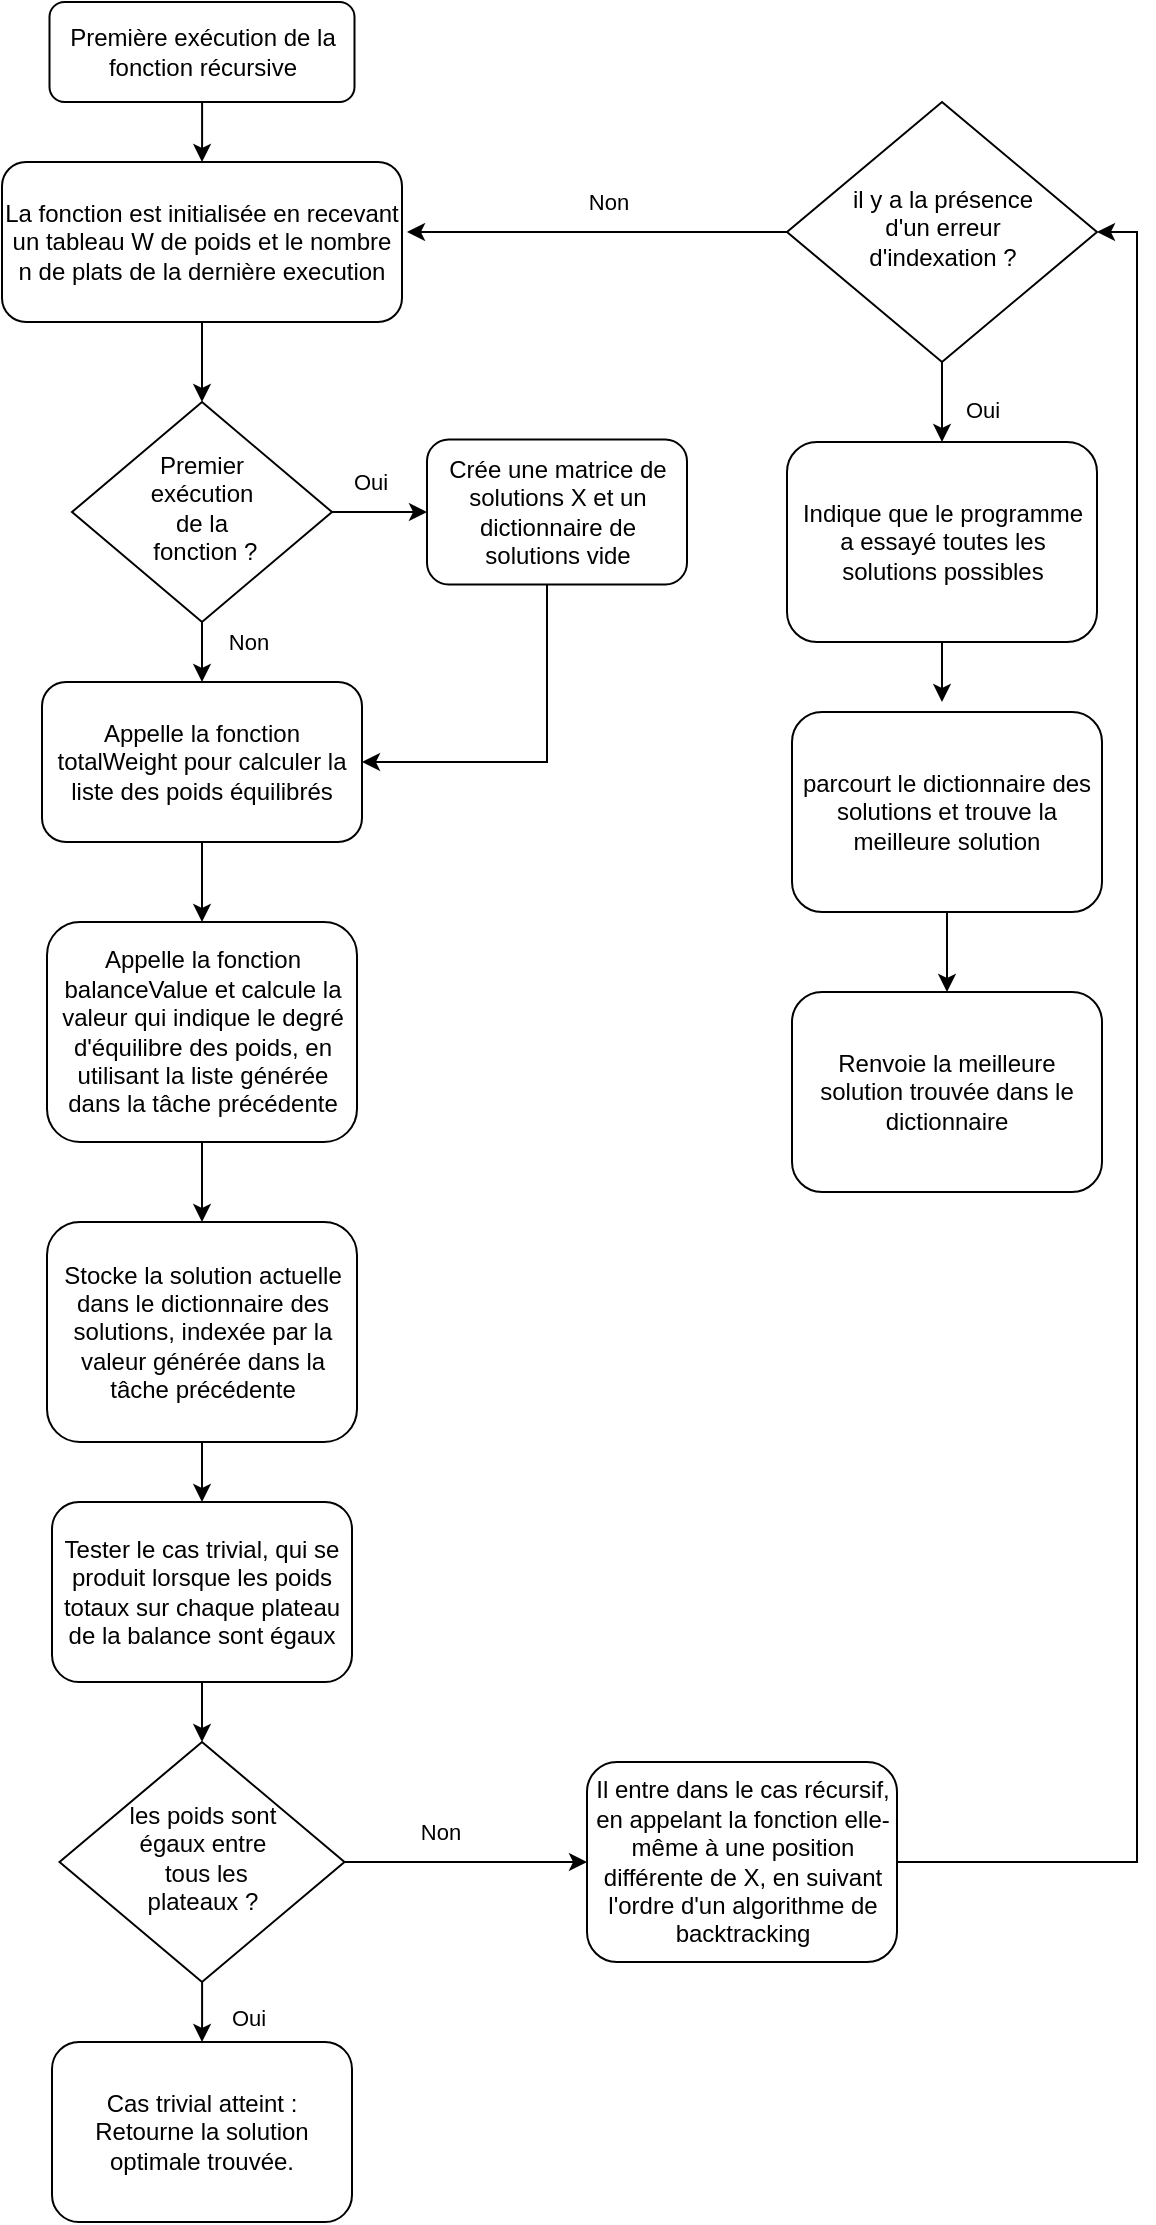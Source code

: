 <mxfile version="20.6.0" type="device"><diagram id="C5RBs43oDa-KdzZeNtuy" name="Page-1"><mxGraphModel dx="1038" dy="2959" grid="1" gridSize="10" guides="1" tooltips="1" connect="1" arrows="1" fold="1" page="1" pageScale="1" pageWidth="827" pageHeight="1169" math="0" shadow="0"><root><mxCell id="WIyWlLk6GJQsqaUBKTNV-0"/><mxCell id="WIyWlLk6GJQsqaUBKTNV-1" parent="WIyWlLk6GJQsqaUBKTNV-0"/><mxCell id="5T4JHQhWBxEehfxkeLgO-28" style="edgeStyle=orthogonalEdgeStyle;rounded=0;orthogonalLoop=1;jettySize=auto;html=1;entryX=0.5;entryY=0;entryDx=0;entryDy=0;" edge="1" parent="WIyWlLk6GJQsqaUBKTNV-1" source="WIyWlLk6GJQsqaUBKTNV-3" target="WIyWlLk6GJQsqaUBKTNV-6"><mxGeometry relative="1" as="geometry"/></mxCell><mxCell id="WIyWlLk6GJQsqaUBKTNV-3" value="La fonction est initialisée en recevant un tableau W de poids et le nombre n de plats de la dernière execution" style="rounded=1;whiteSpace=wrap;html=1;fontSize=12;glass=0;strokeWidth=1;shadow=0;" parent="WIyWlLk6GJQsqaUBKTNV-1" vertex="1"><mxGeometry x="70" y="-1690" width="200" height="80" as="geometry"/></mxCell><mxCell id="5T4JHQhWBxEehfxkeLgO-26" value="Non" style="edgeStyle=orthogonalEdgeStyle;rounded=0;orthogonalLoop=1;jettySize=auto;html=1;entryX=0.5;entryY=0;entryDx=0;entryDy=0;" edge="1" parent="WIyWlLk6GJQsqaUBKTNV-1" source="WIyWlLk6GJQsqaUBKTNV-6" target="WIyWlLk6GJQsqaUBKTNV-11"><mxGeometry x="0.2" y="23" relative="1" as="geometry"><mxPoint as="offset"/></mxGeometry></mxCell><mxCell id="5T4JHQhWBxEehfxkeLgO-27" value="Oui" style="edgeStyle=orthogonalEdgeStyle;rounded=0;orthogonalLoop=1;jettySize=auto;html=1;entryX=0;entryY=0.5;entryDx=0;entryDy=0;" edge="1" parent="WIyWlLk6GJQsqaUBKTNV-1" source="WIyWlLk6GJQsqaUBKTNV-6" target="WIyWlLk6GJQsqaUBKTNV-7"><mxGeometry x="-0.263" y="15" relative="1" as="geometry"><mxPoint x="1" as="offset"/></mxGeometry></mxCell><mxCell id="WIyWlLk6GJQsqaUBKTNV-6" value="&lt;div&gt;Premier&lt;/div&gt;&lt;div&gt;exécution&lt;/div&gt;&lt;div&gt;de la&lt;/div&gt;&lt;div&gt;&amp;nbsp;fonction ?&lt;/div&gt;" style="rhombus;whiteSpace=wrap;html=1;shadow=0;fontFamily=Helvetica;fontSize=12;align=center;strokeWidth=1;spacing=6;spacingTop=-4;" parent="WIyWlLk6GJQsqaUBKTNV-1" vertex="1"><mxGeometry x="105" y="-1570" width="130" height="110" as="geometry"/></mxCell><mxCell id="5T4JHQhWBxEehfxkeLgO-39" style="edgeStyle=orthogonalEdgeStyle;rounded=0;orthogonalLoop=1;jettySize=auto;html=1;entryX=1;entryY=0.5;entryDx=0;entryDy=0;" edge="1" parent="WIyWlLk6GJQsqaUBKTNV-1" source="WIyWlLk6GJQsqaUBKTNV-7" target="WIyWlLk6GJQsqaUBKTNV-11"><mxGeometry relative="1" as="geometry"><Array as="points"><mxPoint x="342.5" y="-1390"/></Array></mxGeometry></mxCell><mxCell id="WIyWlLk6GJQsqaUBKTNV-7" value="Crée une matrice de solutions X et un dictionnaire de solutions vide" style="rounded=1;whiteSpace=wrap;html=1;fontSize=12;glass=0;strokeWidth=1;shadow=0;" parent="WIyWlLk6GJQsqaUBKTNV-1" vertex="1"><mxGeometry x="282.5" y="-1551.25" width="130" height="72.5" as="geometry"/></mxCell><mxCell id="5T4JHQhWBxEehfxkeLgO-25" style="edgeStyle=orthogonalEdgeStyle;rounded=0;orthogonalLoop=1;jettySize=auto;html=1;entryX=0.5;entryY=0;entryDx=0;entryDy=0;" edge="1" parent="WIyWlLk6GJQsqaUBKTNV-1" source="WIyWlLk6GJQsqaUBKTNV-11" target="5T4JHQhWBxEehfxkeLgO-1"><mxGeometry relative="1" as="geometry"/></mxCell><mxCell id="WIyWlLk6GJQsqaUBKTNV-11" value="Appelle la fonction totalWeight pour calculer la liste des poids équilibrés" style="rounded=1;whiteSpace=wrap;html=1;fontSize=12;glass=0;strokeWidth=1;shadow=0;" parent="WIyWlLk6GJQsqaUBKTNV-1" vertex="1"><mxGeometry x="90" y="-1430" width="160" height="80" as="geometry"/></mxCell><mxCell id="5T4JHQhWBxEehfxkeLgO-24" style="edgeStyle=orthogonalEdgeStyle;rounded=0;orthogonalLoop=1;jettySize=auto;html=1;entryX=0.5;entryY=0;entryDx=0;entryDy=0;" edge="1" parent="WIyWlLk6GJQsqaUBKTNV-1" source="5T4JHQhWBxEehfxkeLgO-1" target="5T4JHQhWBxEehfxkeLgO-2"><mxGeometry relative="1" as="geometry"/></mxCell><mxCell id="5T4JHQhWBxEehfxkeLgO-1" value="Appelle la fonction balanceValue et calcule la valeur qui indique le degré d'équilibre des poids, en utilisant la liste générée dans la tâche précédente" style="rounded=1;whiteSpace=wrap;html=1;fontSize=12;glass=0;strokeWidth=1;shadow=0;" vertex="1" parent="WIyWlLk6GJQsqaUBKTNV-1"><mxGeometry x="92.5" y="-1310" width="155" height="110" as="geometry"/></mxCell><mxCell id="5T4JHQhWBxEehfxkeLgO-23" style="edgeStyle=orthogonalEdgeStyle;rounded=0;orthogonalLoop=1;jettySize=auto;html=1;entryX=0.5;entryY=0;entryDx=0;entryDy=0;" edge="1" parent="WIyWlLk6GJQsqaUBKTNV-1" source="5T4JHQhWBxEehfxkeLgO-2" target="5T4JHQhWBxEehfxkeLgO-3"><mxGeometry relative="1" as="geometry"/></mxCell><mxCell id="5T4JHQhWBxEehfxkeLgO-2" value="Stocke la solution actuelle dans le dictionnaire des solutions, indexée par la valeur générée dans la tâche précédente" style="rounded=1;whiteSpace=wrap;html=1;fontSize=12;glass=0;strokeWidth=1;shadow=0;" vertex="1" parent="WIyWlLk6GJQsqaUBKTNV-1"><mxGeometry x="92.5" y="-1160" width="155" height="110" as="geometry"/></mxCell><mxCell id="5T4JHQhWBxEehfxkeLgO-22" style="edgeStyle=orthogonalEdgeStyle;rounded=0;orthogonalLoop=1;jettySize=auto;html=1;entryX=0.5;entryY=0;entryDx=0;entryDy=0;" edge="1" parent="WIyWlLk6GJQsqaUBKTNV-1" source="5T4JHQhWBxEehfxkeLgO-3" target="5T4JHQhWBxEehfxkeLgO-5"><mxGeometry relative="1" as="geometry"/></mxCell><mxCell id="5T4JHQhWBxEehfxkeLgO-3" value="Tester le cas trivial, qui se produit lorsque les poids totaux sur chaque plateau de la balance sont égaux" style="rounded=1;whiteSpace=wrap;html=1;fontSize=12;glass=0;strokeWidth=1;shadow=0;" vertex="1" parent="WIyWlLk6GJQsqaUBKTNV-1"><mxGeometry x="95" y="-1020" width="150" height="90" as="geometry"/></mxCell><mxCell id="5T4JHQhWBxEehfxkeLgO-31" style="edgeStyle=orthogonalEdgeStyle;rounded=0;orthogonalLoop=1;jettySize=auto;html=1;entryX=1;entryY=0.5;entryDx=0;entryDy=0;" edge="1" parent="WIyWlLk6GJQsqaUBKTNV-1" source="5T4JHQhWBxEehfxkeLgO-4" target="5T4JHQhWBxEehfxkeLgO-7"><mxGeometry relative="1" as="geometry"><mxPoint x="664.1" y="-1780" as="targetPoint"/><Array as="points"><mxPoint x="637.5" y="-840"/><mxPoint x="637.5" y="-1655"/></Array></mxGeometry></mxCell><mxCell id="5T4JHQhWBxEehfxkeLgO-4" value="Il entre dans le cas récursif, en appelant la fonction elle-même à une position différente de X, en suivant l'ordre d'un algorithme de backtracking" style="rounded=1;whiteSpace=wrap;html=1;fontSize=12;glass=0;strokeWidth=1;shadow=0;" vertex="1" parent="WIyWlLk6GJQsqaUBKTNV-1"><mxGeometry x="362.5" y="-890" width="155" height="100" as="geometry"/></mxCell><mxCell id="5T4JHQhWBxEehfxkeLgO-32" style="edgeStyle=orthogonalEdgeStyle;rounded=0;orthogonalLoop=1;jettySize=auto;html=1;entryX=0;entryY=0.5;entryDx=0;entryDy=0;" edge="1" parent="WIyWlLk6GJQsqaUBKTNV-1" source="5T4JHQhWBxEehfxkeLgO-5" target="5T4JHQhWBxEehfxkeLgO-4"><mxGeometry relative="1" as="geometry"><mxPoint x="322.5" y="-840" as="targetPoint"/><Array as="points"/></mxGeometry></mxCell><mxCell id="5T4JHQhWBxEehfxkeLgO-35" value="Non" style="edgeLabel;html=1;align=center;verticalAlign=middle;resizable=0;points=[];" vertex="1" connectable="0" parent="5T4JHQhWBxEehfxkeLgO-32"><mxGeometry x="-0.145" y="1" relative="1" as="geometry"><mxPoint x="-5" y="-14" as="offset"/></mxGeometry></mxCell><mxCell id="5T4JHQhWBxEehfxkeLgO-34" value="Oui" style="edgeStyle=orthogonalEdgeStyle;rounded=0;orthogonalLoop=1;jettySize=auto;html=1;entryX=0.5;entryY=0;entryDx=0;entryDy=0;" edge="1" parent="WIyWlLk6GJQsqaUBKTNV-1" source="5T4JHQhWBxEehfxkeLgO-5" target="5T4JHQhWBxEehfxkeLgO-6"><mxGeometry x="0.2" y="23" relative="1" as="geometry"><mxPoint as="offset"/></mxGeometry></mxCell><mxCell id="5T4JHQhWBxEehfxkeLgO-5" value="les poids sont &lt;br&gt;égaux entre&lt;br&gt;&amp;nbsp;tous les &lt;br&gt;plateaux ?" style="rhombus;whiteSpace=wrap;html=1;shadow=0;fontFamily=Helvetica;fontSize=12;align=center;strokeWidth=1;spacing=6;spacingTop=-4;" vertex="1" parent="WIyWlLk6GJQsqaUBKTNV-1"><mxGeometry x="98.75" y="-900" width="142.5" height="120" as="geometry"/></mxCell><mxCell id="5T4JHQhWBxEehfxkeLgO-6" value="Cas trivial atteint : Retourne la solution optimale trouvée." style="rounded=1;whiteSpace=wrap;html=1;fontSize=12;glass=0;strokeWidth=1;shadow=0;" vertex="1" parent="WIyWlLk6GJQsqaUBKTNV-1"><mxGeometry x="95" y="-750" width="150" height="90" as="geometry"/></mxCell><mxCell id="5T4JHQhWBxEehfxkeLgO-11" value="Oui" style="edgeStyle=orthogonalEdgeStyle;rounded=0;orthogonalLoop=1;jettySize=auto;html=1;entryX=0.5;entryY=0;entryDx=0;entryDy=0;" edge="1" parent="WIyWlLk6GJQsqaUBKTNV-1" source="5T4JHQhWBxEehfxkeLgO-7" target="5T4JHQhWBxEehfxkeLgO-8"><mxGeometry x="0.2" y="20" relative="1" as="geometry"><mxPoint as="offset"/></mxGeometry></mxCell><mxCell id="5T4JHQhWBxEehfxkeLgO-30" value="Non" style="edgeStyle=orthogonalEdgeStyle;rounded=0;orthogonalLoop=1;jettySize=auto;html=1;" edge="1" parent="WIyWlLk6GJQsqaUBKTNV-1" source="5T4JHQhWBxEehfxkeLgO-7"><mxGeometry x="-0.053" y="-15" relative="1" as="geometry"><mxPoint x="272.5" y="-1655" as="targetPoint"/><mxPoint as="offset"/></mxGeometry></mxCell><mxCell id="5T4JHQhWBxEehfxkeLgO-7" value="il y a la présence &lt;br&gt;d'un erreur &lt;br&gt;d'indexation ?" style="rhombus;whiteSpace=wrap;html=1;shadow=0;fontFamily=Helvetica;fontSize=12;align=center;strokeWidth=1;spacing=6;spacingTop=-4;" vertex="1" parent="WIyWlLk6GJQsqaUBKTNV-1"><mxGeometry x="462.5" y="-1720" width="155" height="130" as="geometry"/></mxCell><mxCell id="5T4JHQhWBxEehfxkeLgO-19" style="edgeStyle=orthogonalEdgeStyle;rounded=0;orthogonalLoop=1;jettySize=auto;html=1;" edge="1" parent="WIyWlLk6GJQsqaUBKTNV-1" source="5T4JHQhWBxEehfxkeLgO-8"><mxGeometry relative="1" as="geometry"><mxPoint x="540" y="-1420" as="targetPoint"/></mxGeometry></mxCell><mxCell id="5T4JHQhWBxEehfxkeLgO-8" value="Indique que le programme &lt;br&gt;a essayé toutes les solutions possibles" style="rounded=1;whiteSpace=wrap;html=1;fontSize=12;glass=0;strokeWidth=1;shadow=0;" vertex="1" parent="WIyWlLk6GJQsqaUBKTNV-1"><mxGeometry x="462.5" y="-1550" width="155" height="100" as="geometry"/></mxCell><mxCell id="5T4JHQhWBxEehfxkeLgO-13" style="edgeStyle=orthogonalEdgeStyle;rounded=0;orthogonalLoop=1;jettySize=auto;html=1;entryX=0.5;entryY=0;entryDx=0;entryDy=0;" edge="1" parent="WIyWlLk6GJQsqaUBKTNV-1" source="5T4JHQhWBxEehfxkeLgO-9" target="5T4JHQhWBxEehfxkeLgO-10"><mxGeometry relative="1" as="geometry"/></mxCell><mxCell id="5T4JHQhWBxEehfxkeLgO-9" value="parcourt le dictionnaire des solutions et trouve la meilleure solution" style="rounded=1;whiteSpace=wrap;html=1;fontSize=12;glass=0;strokeWidth=1;shadow=0;" vertex="1" parent="WIyWlLk6GJQsqaUBKTNV-1"><mxGeometry x="465" y="-1415" width="155" height="100" as="geometry"/></mxCell><mxCell id="5T4JHQhWBxEehfxkeLgO-10" value="Renvoie la meilleure solution trouvée dans le dictionnaire" style="rounded=1;whiteSpace=wrap;html=1;fontSize=12;glass=0;strokeWidth=1;shadow=0;" vertex="1" parent="WIyWlLk6GJQsqaUBKTNV-1"><mxGeometry x="465" y="-1275" width="155" height="100" as="geometry"/></mxCell><mxCell id="5T4JHQhWBxEehfxkeLgO-41" style="edgeStyle=orthogonalEdgeStyle;rounded=0;orthogonalLoop=1;jettySize=auto;html=1;entryX=0.5;entryY=0;entryDx=0;entryDy=0;" edge="1" parent="WIyWlLk6GJQsqaUBKTNV-1" source="5T4JHQhWBxEehfxkeLgO-40" target="WIyWlLk6GJQsqaUBKTNV-3"><mxGeometry relative="1" as="geometry"/></mxCell><mxCell id="5T4JHQhWBxEehfxkeLgO-40" value="Première exécution de la fonction récursive" style="rounded=1;whiteSpace=wrap;html=1;fontSize=12;glass=0;strokeWidth=1;shadow=0;" vertex="1" parent="WIyWlLk6GJQsqaUBKTNV-1"><mxGeometry x="93.75" y="-1770" width="152.5" height="50" as="geometry"/></mxCell></root></mxGraphModel></diagram></mxfile>